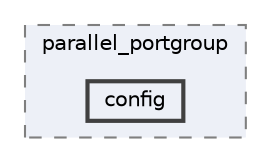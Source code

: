 digraph "C:/microchip/harmony3/gfx/middleware/legato/driver/controller/interface/parallel_portgroup/config"
{
 // INTERACTIVE_SVG=YES
 // LATEX_PDF_SIZE
  bgcolor="transparent";
  edge [fontname=Helvetica,fontsize=10,labelfontname=Helvetica,labelfontsize=10];
  node [fontname=Helvetica,fontsize=10,shape=box,height=0.2,width=0.4];
  compound=true
  subgraph clusterdir_96266fdeb8e002ac1e6d9129a80b96ed {
    graph [ bgcolor="#edf0f7", pencolor="grey50", label="parallel_portgroup", fontname=Helvetica,fontsize=10 style="filled,dashed", URL="dir_96266fdeb8e002ac1e6d9129a80b96ed.html",tooltip=""]
  dir_480466a229c0062cc51ffd4b759b1f37 [label="config", fillcolor="#edf0f7", color="grey25", style="filled,bold", URL="dir_480466a229c0062cc51ffd4b759b1f37.html",tooltip=""];
  }
}
